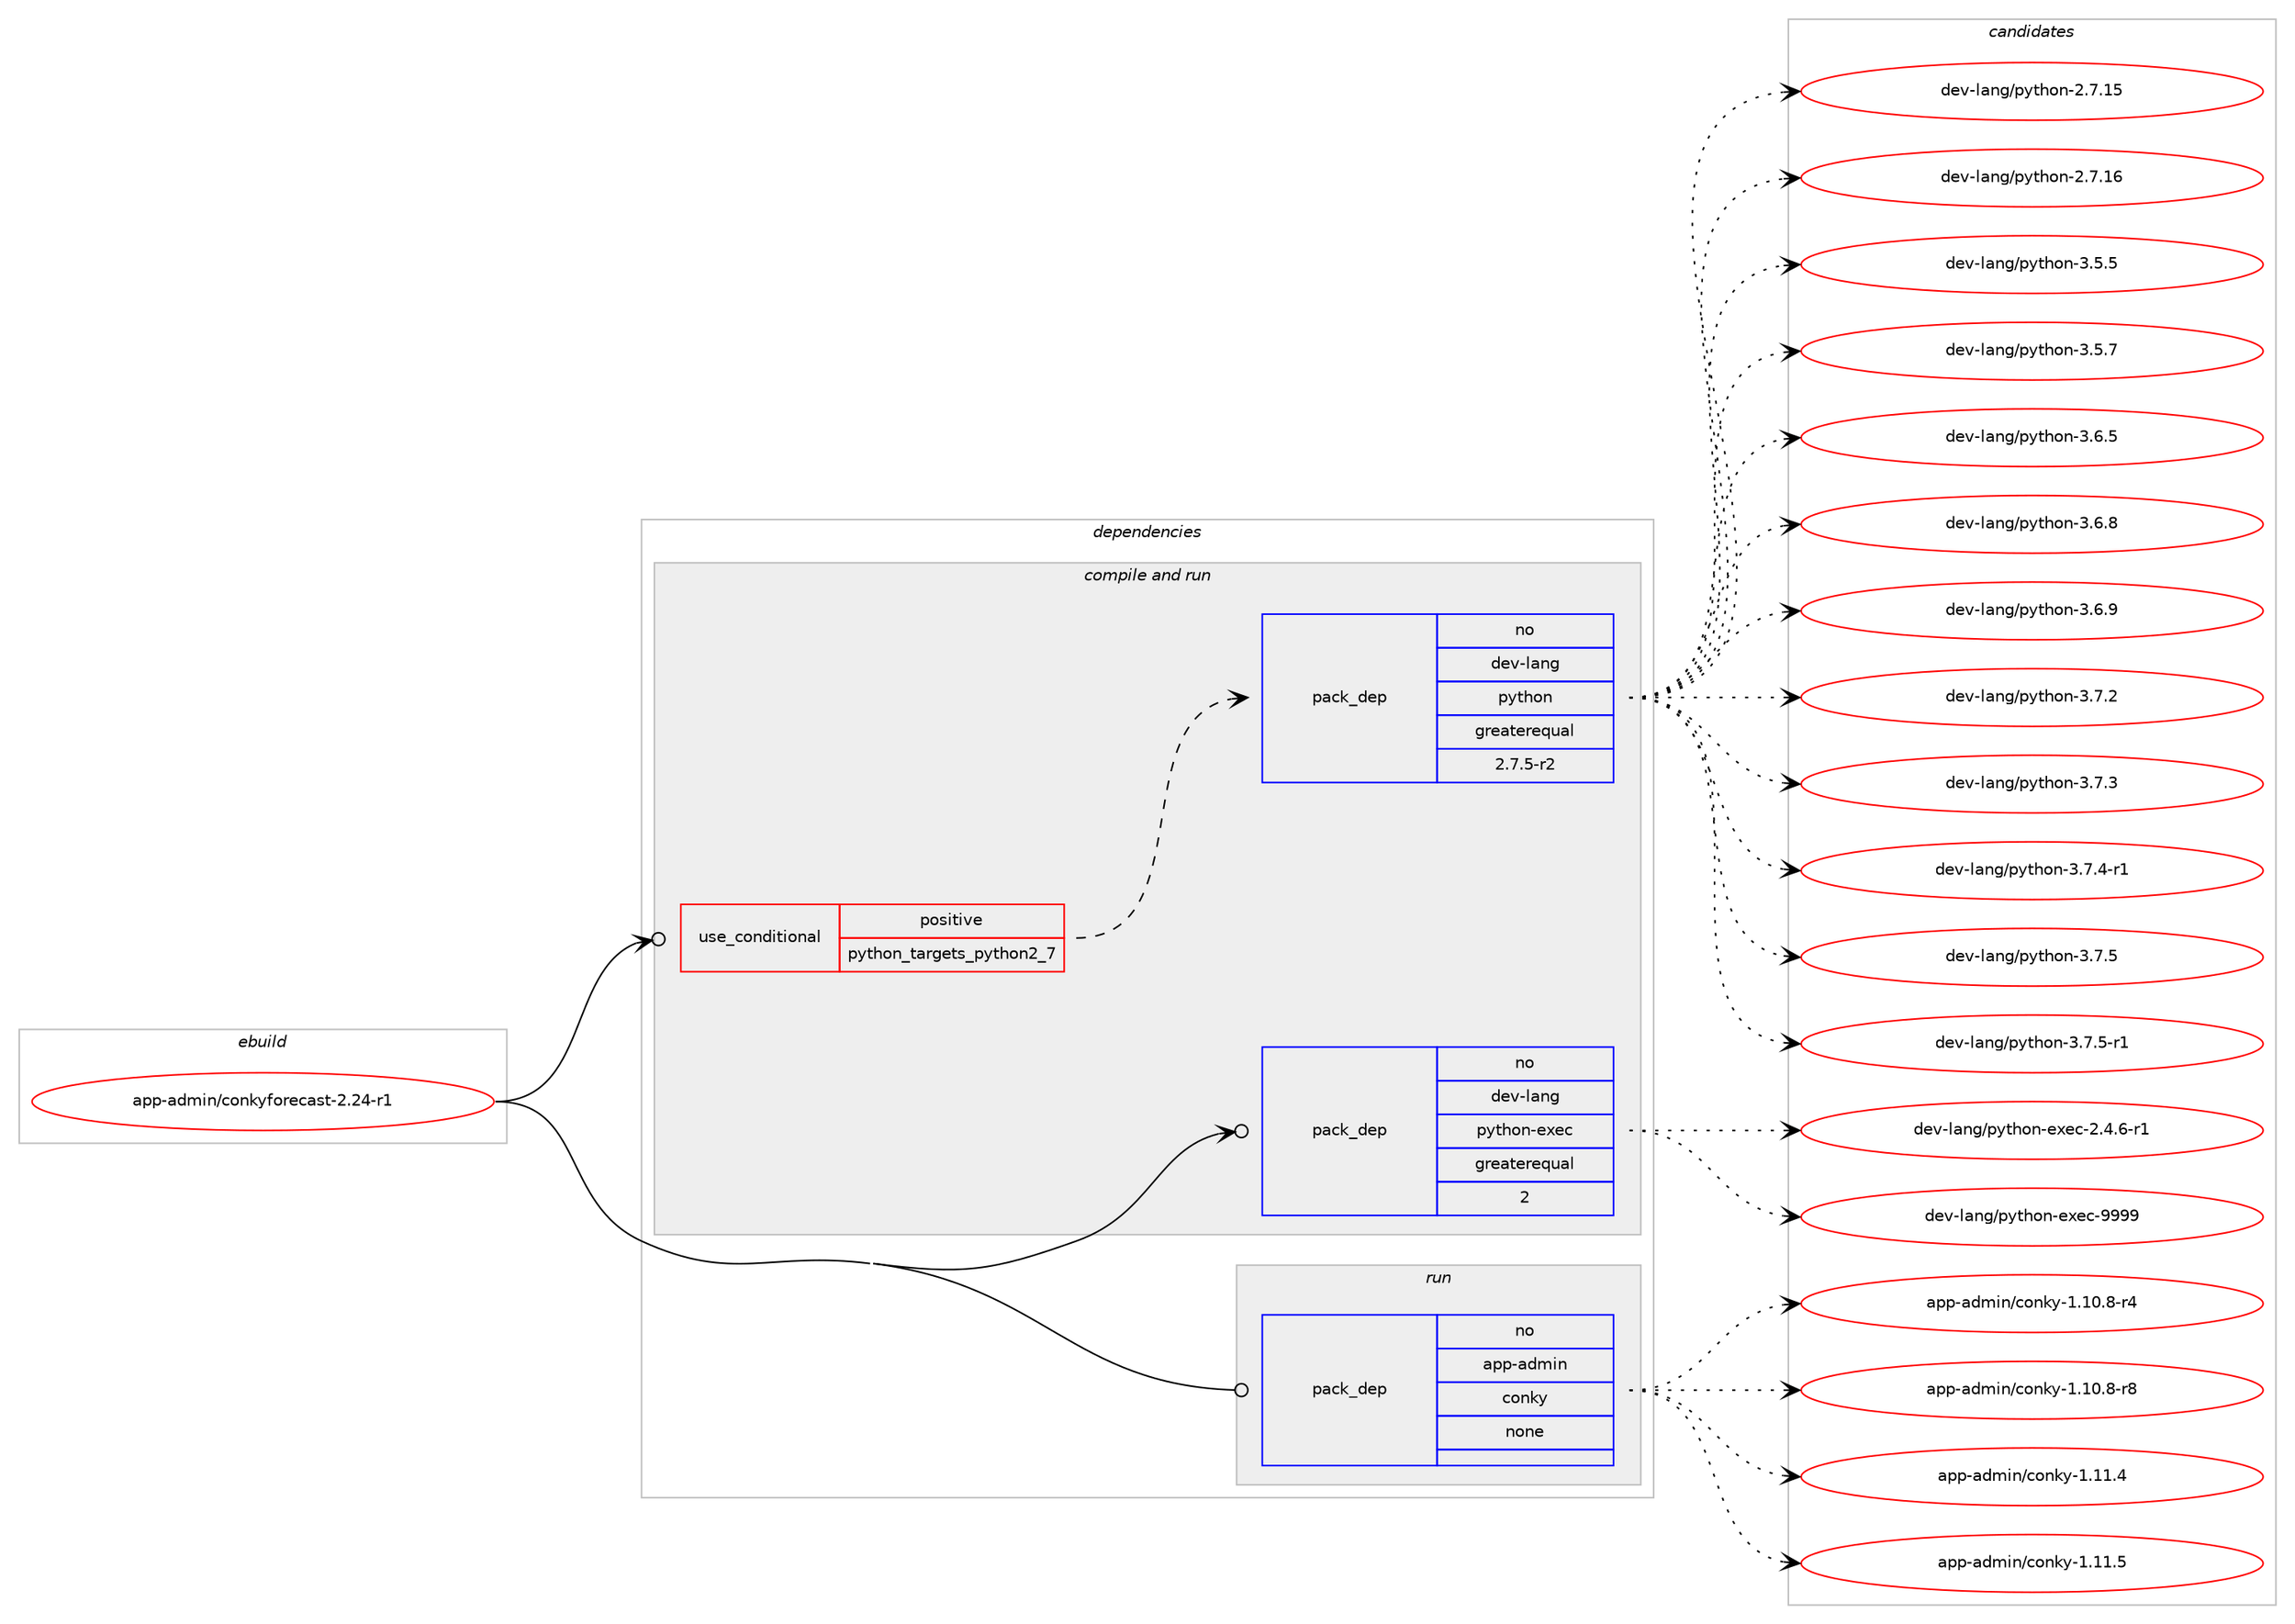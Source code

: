 digraph prolog {

# *************
# Graph options
# *************

newrank=true;
concentrate=true;
compound=true;
graph [rankdir=LR,fontname=Helvetica,fontsize=10,ranksep=1.5];#, ranksep=2.5, nodesep=0.2];
edge  [arrowhead=vee];
node  [fontname=Helvetica,fontsize=10];

# **********
# The ebuild
# **********

subgraph cluster_leftcol {
color=gray;
rank=same;
label=<<i>ebuild</i>>;
id [label="app-admin/conkyforecast-2.24-r1", color=red, width=4, href="../app-admin/conkyforecast-2.24-r1.svg"];
}

# ****************
# The dependencies
# ****************

subgraph cluster_midcol {
color=gray;
label=<<i>dependencies</i>>;
subgraph cluster_compile {
fillcolor="#eeeeee";
style=filled;
label=<<i>compile</i>>;
}
subgraph cluster_compileandrun {
fillcolor="#eeeeee";
style=filled;
label=<<i>compile and run</i>>;
subgraph cond110853 {
dependency466093 [label=<<TABLE BORDER="0" CELLBORDER="1" CELLSPACING="0" CELLPADDING="4"><TR><TD ROWSPAN="3" CELLPADDING="10">use_conditional</TD></TR><TR><TD>positive</TD></TR><TR><TD>python_targets_python2_7</TD></TR></TABLE>>, shape=none, color=red];
subgraph pack346763 {
dependency466094 [label=<<TABLE BORDER="0" CELLBORDER="1" CELLSPACING="0" CELLPADDING="4" WIDTH="220"><TR><TD ROWSPAN="6" CELLPADDING="30">pack_dep</TD></TR><TR><TD WIDTH="110">no</TD></TR><TR><TD>dev-lang</TD></TR><TR><TD>python</TD></TR><TR><TD>greaterequal</TD></TR><TR><TD>2.7.5-r2</TD></TR></TABLE>>, shape=none, color=blue];
}
dependency466093:e -> dependency466094:w [weight=20,style="dashed",arrowhead="vee"];
}
id:e -> dependency466093:w [weight=20,style="solid",arrowhead="odotvee"];
subgraph pack346764 {
dependency466095 [label=<<TABLE BORDER="0" CELLBORDER="1" CELLSPACING="0" CELLPADDING="4" WIDTH="220"><TR><TD ROWSPAN="6" CELLPADDING="30">pack_dep</TD></TR><TR><TD WIDTH="110">no</TD></TR><TR><TD>dev-lang</TD></TR><TR><TD>python-exec</TD></TR><TR><TD>greaterequal</TD></TR><TR><TD>2</TD></TR></TABLE>>, shape=none, color=blue];
}
id:e -> dependency466095:w [weight=20,style="solid",arrowhead="odotvee"];
}
subgraph cluster_run {
fillcolor="#eeeeee";
style=filled;
label=<<i>run</i>>;
subgraph pack346765 {
dependency466096 [label=<<TABLE BORDER="0" CELLBORDER="1" CELLSPACING="0" CELLPADDING="4" WIDTH="220"><TR><TD ROWSPAN="6" CELLPADDING="30">pack_dep</TD></TR><TR><TD WIDTH="110">no</TD></TR><TR><TD>app-admin</TD></TR><TR><TD>conky</TD></TR><TR><TD>none</TD></TR><TR><TD></TD></TR></TABLE>>, shape=none, color=blue];
}
id:e -> dependency466096:w [weight=20,style="solid",arrowhead="odot"];
}
}

# **************
# The candidates
# **************

subgraph cluster_choices {
rank=same;
color=gray;
label=<<i>candidates</i>>;

subgraph choice346763 {
color=black;
nodesep=1;
choice10010111845108971101034711212111610411111045504655464953 [label="dev-lang/python-2.7.15", color=red, width=4,href="../dev-lang/python-2.7.15.svg"];
choice10010111845108971101034711212111610411111045504655464954 [label="dev-lang/python-2.7.16", color=red, width=4,href="../dev-lang/python-2.7.16.svg"];
choice100101118451089711010347112121116104111110455146534653 [label="dev-lang/python-3.5.5", color=red, width=4,href="../dev-lang/python-3.5.5.svg"];
choice100101118451089711010347112121116104111110455146534655 [label="dev-lang/python-3.5.7", color=red, width=4,href="../dev-lang/python-3.5.7.svg"];
choice100101118451089711010347112121116104111110455146544653 [label="dev-lang/python-3.6.5", color=red, width=4,href="../dev-lang/python-3.6.5.svg"];
choice100101118451089711010347112121116104111110455146544656 [label="dev-lang/python-3.6.8", color=red, width=4,href="../dev-lang/python-3.6.8.svg"];
choice100101118451089711010347112121116104111110455146544657 [label="dev-lang/python-3.6.9", color=red, width=4,href="../dev-lang/python-3.6.9.svg"];
choice100101118451089711010347112121116104111110455146554650 [label="dev-lang/python-3.7.2", color=red, width=4,href="../dev-lang/python-3.7.2.svg"];
choice100101118451089711010347112121116104111110455146554651 [label="dev-lang/python-3.7.3", color=red, width=4,href="../dev-lang/python-3.7.3.svg"];
choice1001011184510897110103471121211161041111104551465546524511449 [label="dev-lang/python-3.7.4-r1", color=red, width=4,href="../dev-lang/python-3.7.4-r1.svg"];
choice100101118451089711010347112121116104111110455146554653 [label="dev-lang/python-3.7.5", color=red, width=4,href="../dev-lang/python-3.7.5.svg"];
choice1001011184510897110103471121211161041111104551465546534511449 [label="dev-lang/python-3.7.5-r1", color=red, width=4,href="../dev-lang/python-3.7.5-r1.svg"];
dependency466094:e -> choice10010111845108971101034711212111610411111045504655464953:w [style=dotted,weight="100"];
dependency466094:e -> choice10010111845108971101034711212111610411111045504655464954:w [style=dotted,weight="100"];
dependency466094:e -> choice100101118451089711010347112121116104111110455146534653:w [style=dotted,weight="100"];
dependency466094:e -> choice100101118451089711010347112121116104111110455146534655:w [style=dotted,weight="100"];
dependency466094:e -> choice100101118451089711010347112121116104111110455146544653:w [style=dotted,weight="100"];
dependency466094:e -> choice100101118451089711010347112121116104111110455146544656:w [style=dotted,weight="100"];
dependency466094:e -> choice100101118451089711010347112121116104111110455146544657:w [style=dotted,weight="100"];
dependency466094:e -> choice100101118451089711010347112121116104111110455146554650:w [style=dotted,weight="100"];
dependency466094:e -> choice100101118451089711010347112121116104111110455146554651:w [style=dotted,weight="100"];
dependency466094:e -> choice1001011184510897110103471121211161041111104551465546524511449:w [style=dotted,weight="100"];
dependency466094:e -> choice100101118451089711010347112121116104111110455146554653:w [style=dotted,weight="100"];
dependency466094:e -> choice1001011184510897110103471121211161041111104551465546534511449:w [style=dotted,weight="100"];
}
subgraph choice346764 {
color=black;
nodesep=1;
choice10010111845108971101034711212111610411111045101120101994550465246544511449 [label="dev-lang/python-exec-2.4.6-r1", color=red, width=4,href="../dev-lang/python-exec-2.4.6-r1.svg"];
choice10010111845108971101034711212111610411111045101120101994557575757 [label="dev-lang/python-exec-9999", color=red, width=4,href="../dev-lang/python-exec-9999.svg"];
dependency466095:e -> choice10010111845108971101034711212111610411111045101120101994550465246544511449:w [style=dotted,weight="100"];
dependency466095:e -> choice10010111845108971101034711212111610411111045101120101994557575757:w [style=dotted,weight="100"];
}
subgraph choice346765 {
color=black;
nodesep=1;
choice9711211245971001091051104799111110107121454946494846564511452 [label="app-admin/conky-1.10.8-r4", color=red, width=4,href="../app-admin/conky-1.10.8-r4.svg"];
choice9711211245971001091051104799111110107121454946494846564511456 [label="app-admin/conky-1.10.8-r8", color=red, width=4,href="../app-admin/conky-1.10.8-r8.svg"];
choice971121124597100109105110479911111010712145494649494652 [label="app-admin/conky-1.11.4", color=red, width=4,href="../app-admin/conky-1.11.4.svg"];
choice971121124597100109105110479911111010712145494649494653 [label="app-admin/conky-1.11.5", color=red, width=4,href="../app-admin/conky-1.11.5.svg"];
dependency466096:e -> choice9711211245971001091051104799111110107121454946494846564511452:w [style=dotted,weight="100"];
dependency466096:e -> choice9711211245971001091051104799111110107121454946494846564511456:w [style=dotted,weight="100"];
dependency466096:e -> choice971121124597100109105110479911111010712145494649494652:w [style=dotted,weight="100"];
dependency466096:e -> choice971121124597100109105110479911111010712145494649494653:w [style=dotted,weight="100"];
}
}

}

